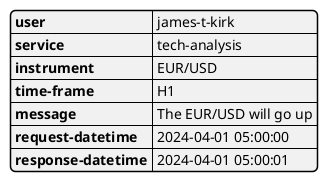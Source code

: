 <!--
@startjson ResponseMessage
{
   "user": "james-t-kirk",
   "service":"tech-analysis",
   "instrument":"EUR/USD",
   "time-frame": "H1",
   "message": "The EUR/USD will go up",
   "request-datetime": "2024-04-01 05:00:00",
   "response-datetime":  "2024-04-01 05:00:01"
}
@endjson
-->

